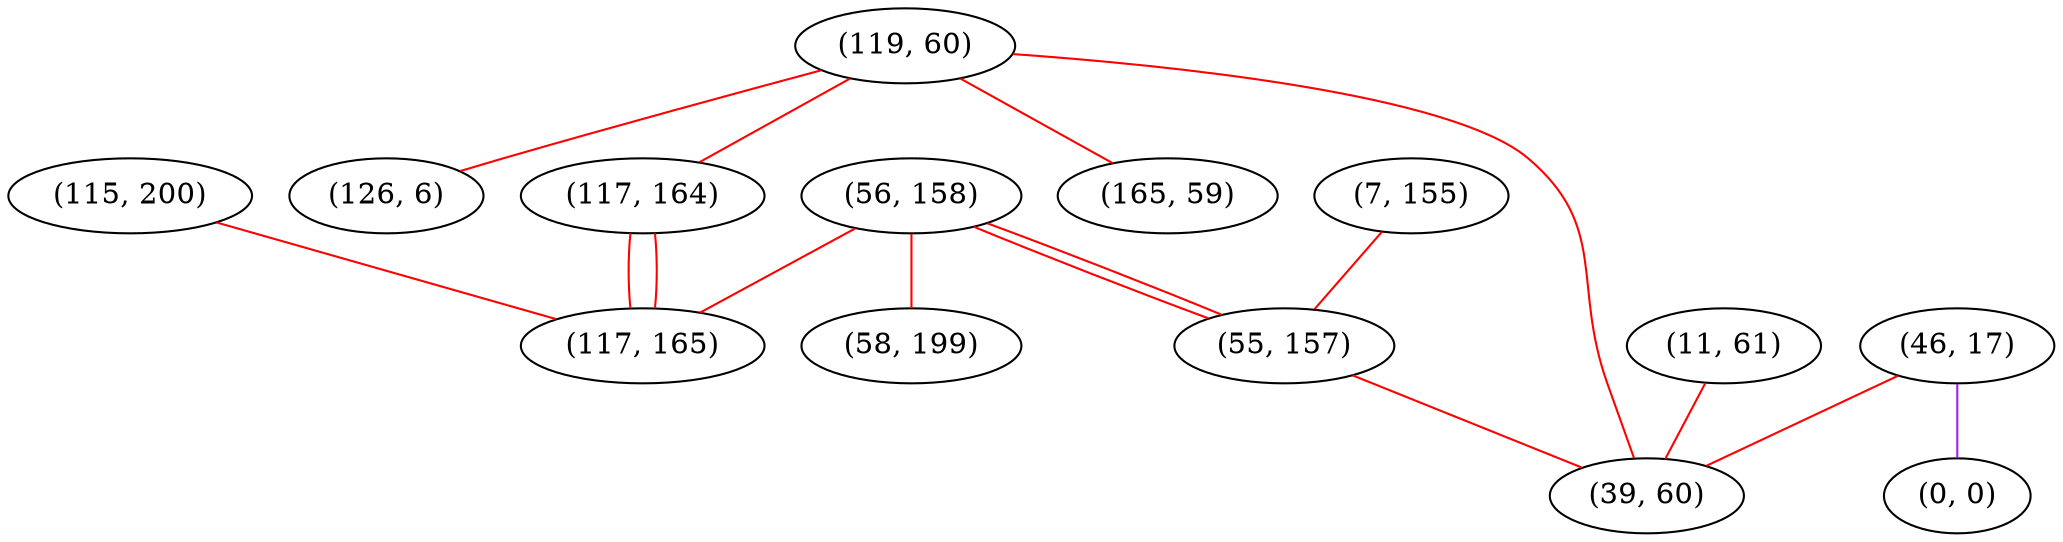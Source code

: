 graph "" {
"(115, 200)";
"(56, 158)";
"(46, 17)";
"(0, 0)";
"(119, 60)";
"(7, 155)";
"(55, 157)";
"(11, 61)";
"(58, 199)";
"(117, 164)";
"(117, 165)";
"(165, 59)";
"(39, 60)";
"(126, 6)";
"(115, 200)" -- "(117, 165)"  [color=red, key=0, weight=1];
"(56, 158)" -- "(58, 199)"  [color=red, key=0, weight=1];
"(56, 158)" -- "(55, 157)"  [color=red, key=0, weight=1];
"(56, 158)" -- "(55, 157)"  [color=red, key=1, weight=1];
"(56, 158)" -- "(117, 165)"  [color=red, key=0, weight=1];
"(46, 17)" -- "(39, 60)"  [color=red, key=0, weight=1];
"(46, 17)" -- "(0, 0)"  [color=purple, key=0, weight=4];
"(119, 60)" -- "(39, 60)"  [color=red, key=0, weight=1];
"(119, 60)" -- "(117, 164)"  [color=red, key=0, weight=1];
"(119, 60)" -- "(126, 6)"  [color=red, key=0, weight=1];
"(119, 60)" -- "(165, 59)"  [color=red, key=0, weight=1];
"(7, 155)" -- "(55, 157)"  [color=red, key=0, weight=1];
"(55, 157)" -- "(39, 60)"  [color=red, key=0, weight=1];
"(11, 61)" -- "(39, 60)"  [color=red, key=0, weight=1];
"(117, 164)" -- "(117, 165)"  [color=red, key=0, weight=1];
"(117, 164)" -- "(117, 165)"  [color=red, key=1, weight=1];
}
